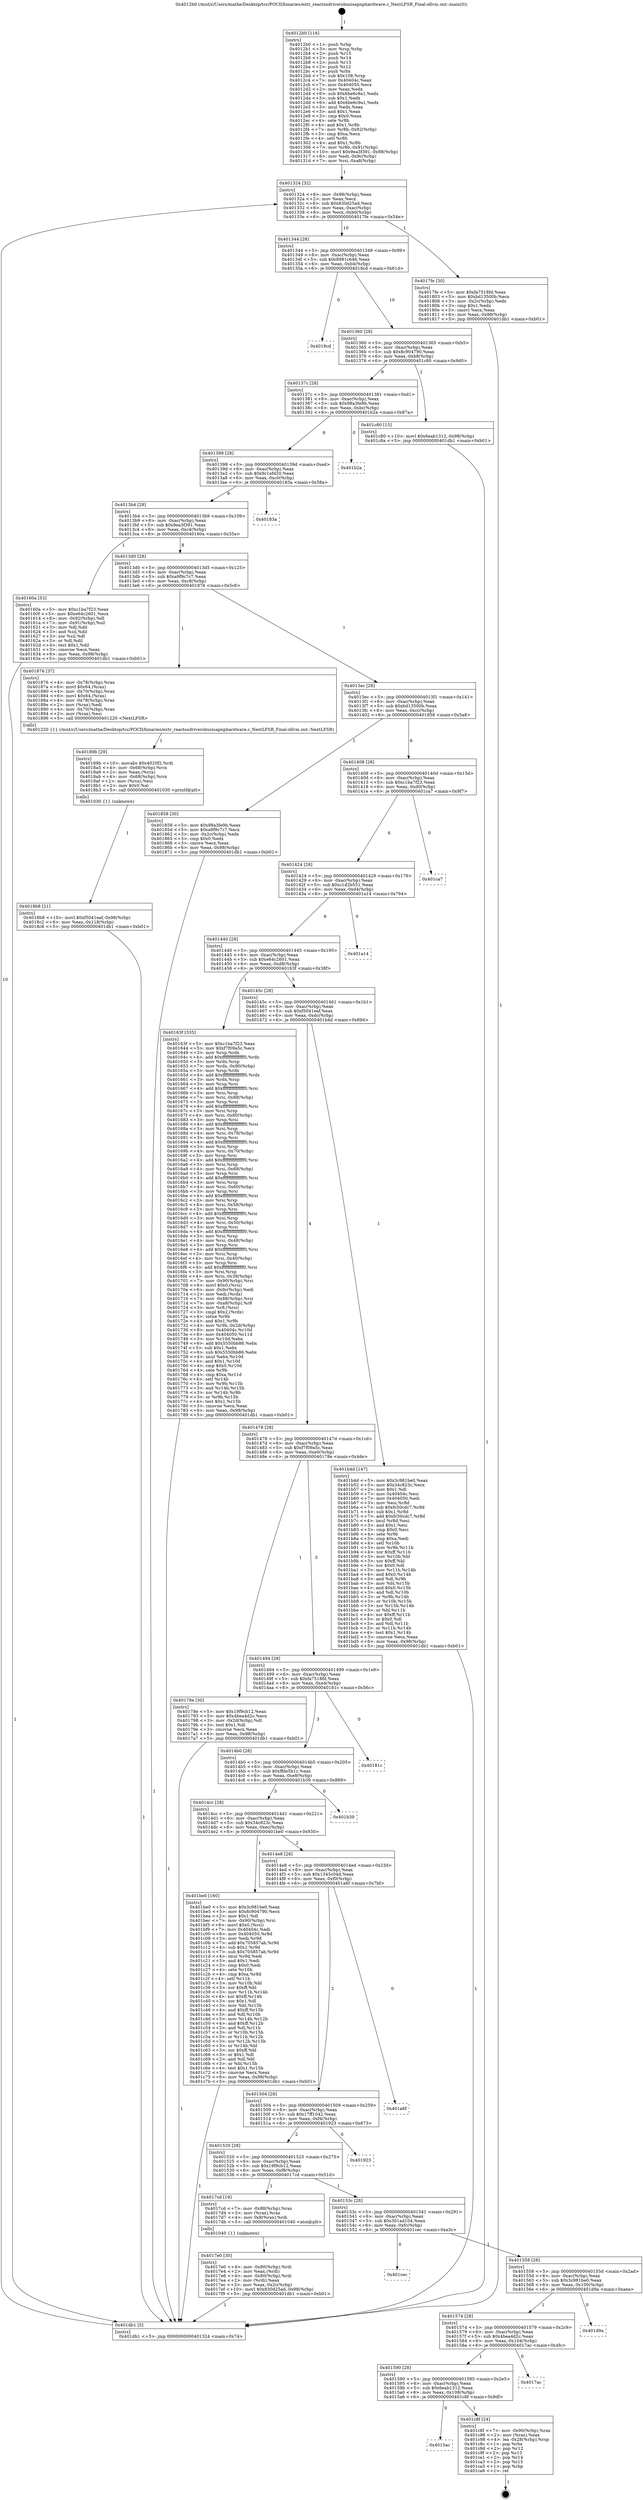 digraph "0x4012b0" {
  label = "0x4012b0 (/mnt/c/Users/mathe/Desktop/tcc/POCII/binaries/extr_reactosdriversbusisapnphardware.c_NextLFSR_Final-ollvm.out::main(0))"
  labelloc = "t"
  node[shape=record]

  Entry [label="",width=0.3,height=0.3,shape=circle,fillcolor=black,style=filled]
  "0x401324" [label="{
     0x401324 [32]\l
     | [instrs]\l
     &nbsp;&nbsp;0x401324 \<+6\>: mov -0x98(%rbp),%eax\l
     &nbsp;&nbsp;0x40132a \<+2\>: mov %eax,%ecx\l
     &nbsp;&nbsp;0x40132c \<+6\>: sub $0x830d25ad,%ecx\l
     &nbsp;&nbsp;0x401332 \<+6\>: mov %eax,-0xac(%rbp)\l
     &nbsp;&nbsp;0x401338 \<+6\>: mov %ecx,-0xb0(%rbp)\l
     &nbsp;&nbsp;0x40133e \<+6\>: je 00000000004017fe \<main+0x54e\>\l
  }"]
  "0x4017fe" [label="{
     0x4017fe [30]\l
     | [instrs]\l
     &nbsp;&nbsp;0x4017fe \<+5\>: mov $0xfa7518fd,%eax\l
     &nbsp;&nbsp;0x401803 \<+5\>: mov $0xbd13500b,%ecx\l
     &nbsp;&nbsp;0x401808 \<+3\>: mov -0x2c(%rbp),%edx\l
     &nbsp;&nbsp;0x40180b \<+3\>: cmp $0x1,%edx\l
     &nbsp;&nbsp;0x40180e \<+3\>: cmovl %ecx,%eax\l
     &nbsp;&nbsp;0x401811 \<+6\>: mov %eax,-0x98(%rbp)\l
     &nbsp;&nbsp;0x401817 \<+5\>: jmp 0000000000401db1 \<main+0xb01\>\l
  }"]
  "0x401344" [label="{
     0x401344 [28]\l
     | [instrs]\l
     &nbsp;&nbsp;0x401344 \<+5\>: jmp 0000000000401349 \<main+0x99\>\l
     &nbsp;&nbsp;0x401349 \<+6\>: mov -0xac(%rbp),%eax\l
     &nbsp;&nbsp;0x40134f \<+5\>: sub $0x8981c646,%eax\l
     &nbsp;&nbsp;0x401354 \<+6\>: mov %eax,-0xb4(%rbp)\l
     &nbsp;&nbsp;0x40135a \<+6\>: je 00000000004018cd \<main+0x61d\>\l
  }"]
  Exit [label="",width=0.3,height=0.3,shape=circle,fillcolor=black,style=filled,peripheries=2]
  "0x4018cd" [label="{
     0x4018cd\l
  }", style=dashed]
  "0x401360" [label="{
     0x401360 [28]\l
     | [instrs]\l
     &nbsp;&nbsp;0x401360 \<+5\>: jmp 0000000000401365 \<main+0xb5\>\l
     &nbsp;&nbsp;0x401365 \<+6\>: mov -0xac(%rbp),%eax\l
     &nbsp;&nbsp;0x40136b \<+5\>: sub $0x8c904790,%eax\l
     &nbsp;&nbsp;0x401370 \<+6\>: mov %eax,-0xb8(%rbp)\l
     &nbsp;&nbsp;0x401376 \<+6\>: je 0000000000401c80 \<main+0x9d0\>\l
  }"]
  "0x4015ac" [label="{
     0x4015ac\l
  }", style=dashed]
  "0x401c80" [label="{
     0x401c80 [15]\l
     | [instrs]\l
     &nbsp;&nbsp;0x401c80 \<+10\>: movl $0x6eab1312,-0x98(%rbp)\l
     &nbsp;&nbsp;0x401c8a \<+5\>: jmp 0000000000401db1 \<main+0xb01\>\l
  }"]
  "0x40137c" [label="{
     0x40137c [28]\l
     | [instrs]\l
     &nbsp;&nbsp;0x40137c \<+5\>: jmp 0000000000401381 \<main+0xd1\>\l
     &nbsp;&nbsp;0x401381 \<+6\>: mov -0xac(%rbp),%eax\l
     &nbsp;&nbsp;0x401387 \<+5\>: sub $0x98a3fe9b,%eax\l
     &nbsp;&nbsp;0x40138c \<+6\>: mov %eax,-0xbc(%rbp)\l
     &nbsp;&nbsp;0x401392 \<+6\>: je 0000000000401b2a \<main+0x87a\>\l
  }"]
  "0x401c8f" [label="{
     0x401c8f [24]\l
     | [instrs]\l
     &nbsp;&nbsp;0x401c8f \<+7\>: mov -0x90(%rbp),%rax\l
     &nbsp;&nbsp;0x401c96 \<+2\>: mov (%rax),%eax\l
     &nbsp;&nbsp;0x401c98 \<+4\>: lea -0x28(%rbp),%rsp\l
     &nbsp;&nbsp;0x401c9c \<+1\>: pop %rbx\l
     &nbsp;&nbsp;0x401c9d \<+2\>: pop %r12\l
     &nbsp;&nbsp;0x401c9f \<+2\>: pop %r13\l
     &nbsp;&nbsp;0x401ca1 \<+2\>: pop %r14\l
     &nbsp;&nbsp;0x401ca3 \<+2\>: pop %r15\l
     &nbsp;&nbsp;0x401ca5 \<+1\>: pop %rbp\l
     &nbsp;&nbsp;0x401ca6 \<+1\>: ret\l
  }"]
  "0x401b2a" [label="{
     0x401b2a\l
  }", style=dashed]
  "0x401398" [label="{
     0x401398 [28]\l
     | [instrs]\l
     &nbsp;&nbsp;0x401398 \<+5\>: jmp 000000000040139d \<main+0xed\>\l
     &nbsp;&nbsp;0x40139d \<+6\>: mov -0xac(%rbp),%eax\l
     &nbsp;&nbsp;0x4013a3 \<+5\>: sub $0x9c1efd20,%eax\l
     &nbsp;&nbsp;0x4013a8 \<+6\>: mov %eax,-0xc0(%rbp)\l
     &nbsp;&nbsp;0x4013ae \<+6\>: je 000000000040183a \<main+0x58a\>\l
  }"]
  "0x401590" [label="{
     0x401590 [28]\l
     | [instrs]\l
     &nbsp;&nbsp;0x401590 \<+5\>: jmp 0000000000401595 \<main+0x2e5\>\l
     &nbsp;&nbsp;0x401595 \<+6\>: mov -0xac(%rbp),%eax\l
     &nbsp;&nbsp;0x40159b \<+5\>: sub $0x6eab1312,%eax\l
     &nbsp;&nbsp;0x4015a0 \<+6\>: mov %eax,-0x108(%rbp)\l
     &nbsp;&nbsp;0x4015a6 \<+6\>: je 0000000000401c8f \<main+0x9df\>\l
  }"]
  "0x40183a" [label="{
     0x40183a\l
  }", style=dashed]
  "0x4013b4" [label="{
     0x4013b4 [28]\l
     | [instrs]\l
     &nbsp;&nbsp;0x4013b4 \<+5\>: jmp 00000000004013b9 \<main+0x109\>\l
     &nbsp;&nbsp;0x4013b9 \<+6\>: mov -0xac(%rbp),%eax\l
     &nbsp;&nbsp;0x4013bf \<+5\>: sub $0x9ea3f391,%eax\l
     &nbsp;&nbsp;0x4013c4 \<+6\>: mov %eax,-0xc4(%rbp)\l
     &nbsp;&nbsp;0x4013ca \<+6\>: je 000000000040160a \<main+0x35a\>\l
  }"]
  "0x4017ac" [label="{
     0x4017ac\l
  }", style=dashed]
  "0x40160a" [label="{
     0x40160a [53]\l
     | [instrs]\l
     &nbsp;&nbsp;0x40160a \<+5\>: mov $0xc1ba7f23,%eax\l
     &nbsp;&nbsp;0x40160f \<+5\>: mov $0xe64c2601,%ecx\l
     &nbsp;&nbsp;0x401614 \<+6\>: mov -0x92(%rbp),%dl\l
     &nbsp;&nbsp;0x40161a \<+7\>: mov -0x91(%rbp),%sil\l
     &nbsp;&nbsp;0x401621 \<+3\>: mov %dl,%dil\l
     &nbsp;&nbsp;0x401624 \<+3\>: and %sil,%dil\l
     &nbsp;&nbsp;0x401627 \<+3\>: xor %sil,%dl\l
     &nbsp;&nbsp;0x40162a \<+3\>: or %dl,%dil\l
     &nbsp;&nbsp;0x40162d \<+4\>: test $0x1,%dil\l
     &nbsp;&nbsp;0x401631 \<+3\>: cmovne %ecx,%eax\l
     &nbsp;&nbsp;0x401634 \<+6\>: mov %eax,-0x98(%rbp)\l
     &nbsp;&nbsp;0x40163a \<+5\>: jmp 0000000000401db1 \<main+0xb01\>\l
  }"]
  "0x4013d0" [label="{
     0x4013d0 [28]\l
     | [instrs]\l
     &nbsp;&nbsp;0x4013d0 \<+5\>: jmp 00000000004013d5 \<main+0x125\>\l
     &nbsp;&nbsp;0x4013d5 \<+6\>: mov -0xac(%rbp),%eax\l
     &nbsp;&nbsp;0x4013db \<+5\>: sub $0xa9f9c7c7,%eax\l
     &nbsp;&nbsp;0x4013e0 \<+6\>: mov %eax,-0xc8(%rbp)\l
     &nbsp;&nbsp;0x4013e6 \<+6\>: je 0000000000401876 \<main+0x5c6\>\l
  }"]
  "0x401db1" [label="{
     0x401db1 [5]\l
     | [instrs]\l
     &nbsp;&nbsp;0x401db1 \<+5\>: jmp 0000000000401324 \<main+0x74\>\l
  }"]
  "0x4012b0" [label="{
     0x4012b0 [116]\l
     | [instrs]\l
     &nbsp;&nbsp;0x4012b0 \<+1\>: push %rbp\l
     &nbsp;&nbsp;0x4012b1 \<+3\>: mov %rsp,%rbp\l
     &nbsp;&nbsp;0x4012b4 \<+2\>: push %r15\l
     &nbsp;&nbsp;0x4012b6 \<+2\>: push %r14\l
     &nbsp;&nbsp;0x4012b8 \<+2\>: push %r13\l
     &nbsp;&nbsp;0x4012ba \<+2\>: push %r12\l
     &nbsp;&nbsp;0x4012bc \<+1\>: push %rbx\l
     &nbsp;&nbsp;0x4012bd \<+7\>: sub $0x108,%rsp\l
     &nbsp;&nbsp;0x4012c4 \<+7\>: mov 0x40404c,%eax\l
     &nbsp;&nbsp;0x4012cb \<+7\>: mov 0x404050,%ecx\l
     &nbsp;&nbsp;0x4012d2 \<+2\>: mov %eax,%edx\l
     &nbsp;&nbsp;0x4012d4 \<+6\>: sub $0x6be6c9a1,%edx\l
     &nbsp;&nbsp;0x4012da \<+3\>: sub $0x1,%edx\l
     &nbsp;&nbsp;0x4012dd \<+6\>: add $0x6be6c9a1,%edx\l
     &nbsp;&nbsp;0x4012e3 \<+3\>: imul %edx,%eax\l
     &nbsp;&nbsp;0x4012e6 \<+3\>: and $0x1,%eax\l
     &nbsp;&nbsp;0x4012e9 \<+3\>: cmp $0x0,%eax\l
     &nbsp;&nbsp;0x4012ec \<+4\>: sete %r8b\l
     &nbsp;&nbsp;0x4012f0 \<+4\>: and $0x1,%r8b\l
     &nbsp;&nbsp;0x4012f4 \<+7\>: mov %r8b,-0x92(%rbp)\l
     &nbsp;&nbsp;0x4012fb \<+3\>: cmp $0xa,%ecx\l
     &nbsp;&nbsp;0x4012fe \<+4\>: setl %r8b\l
     &nbsp;&nbsp;0x401302 \<+4\>: and $0x1,%r8b\l
     &nbsp;&nbsp;0x401306 \<+7\>: mov %r8b,-0x91(%rbp)\l
     &nbsp;&nbsp;0x40130d \<+10\>: movl $0x9ea3f391,-0x98(%rbp)\l
     &nbsp;&nbsp;0x401317 \<+6\>: mov %edi,-0x9c(%rbp)\l
     &nbsp;&nbsp;0x40131d \<+7\>: mov %rsi,-0xa8(%rbp)\l
  }"]
  "0x401574" [label="{
     0x401574 [28]\l
     | [instrs]\l
     &nbsp;&nbsp;0x401574 \<+5\>: jmp 0000000000401579 \<main+0x2c9\>\l
     &nbsp;&nbsp;0x401579 \<+6\>: mov -0xac(%rbp),%eax\l
     &nbsp;&nbsp;0x40157f \<+5\>: sub $0x4bea4d2c,%eax\l
     &nbsp;&nbsp;0x401584 \<+6\>: mov %eax,-0x104(%rbp)\l
     &nbsp;&nbsp;0x40158a \<+6\>: je 00000000004017ac \<main+0x4fc\>\l
  }"]
  "0x401876" [label="{
     0x401876 [37]\l
     | [instrs]\l
     &nbsp;&nbsp;0x401876 \<+4\>: mov -0x78(%rbp),%rax\l
     &nbsp;&nbsp;0x40187a \<+6\>: movl $0x64,(%rax)\l
     &nbsp;&nbsp;0x401880 \<+4\>: mov -0x70(%rbp),%rax\l
     &nbsp;&nbsp;0x401884 \<+6\>: movl $0x64,(%rax)\l
     &nbsp;&nbsp;0x40188a \<+4\>: mov -0x78(%rbp),%rax\l
     &nbsp;&nbsp;0x40188e \<+2\>: mov (%rax),%edi\l
     &nbsp;&nbsp;0x401890 \<+4\>: mov -0x70(%rbp),%rax\l
     &nbsp;&nbsp;0x401894 \<+2\>: mov (%rax),%esi\l
     &nbsp;&nbsp;0x401896 \<+5\>: call 0000000000401220 \<NextLFSR\>\l
     | [calls]\l
     &nbsp;&nbsp;0x401220 \{1\} (/mnt/c/Users/mathe/Desktop/tcc/POCII/binaries/extr_reactosdriversbusisapnphardware.c_NextLFSR_Final-ollvm.out::NextLFSR)\l
  }"]
  "0x4013ec" [label="{
     0x4013ec [28]\l
     | [instrs]\l
     &nbsp;&nbsp;0x4013ec \<+5\>: jmp 00000000004013f1 \<main+0x141\>\l
     &nbsp;&nbsp;0x4013f1 \<+6\>: mov -0xac(%rbp),%eax\l
     &nbsp;&nbsp;0x4013f7 \<+5\>: sub $0xbd13500b,%eax\l
     &nbsp;&nbsp;0x4013fc \<+6\>: mov %eax,-0xcc(%rbp)\l
     &nbsp;&nbsp;0x401402 \<+6\>: je 0000000000401858 \<main+0x5a8\>\l
  }"]
  "0x401d9a" [label="{
     0x401d9a\l
  }", style=dashed]
  "0x401858" [label="{
     0x401858 [30]\l
     | [instrs]\l
     &nbsp;&nbsp;0x401858 \<+5\>: mov $0x98a3fe9b,%eax\l
     &nbsp;&nbsp;0x40185d \<+5\>: mov $0xa9f9c7c7,%ecx\l
     &nbsp;&nbsp;0x401862 \<+3\>: mov -0x2c(%rbp),%edx\l
     &nbsp;&nbsp;0x401865 \<+3\>: cmp $0x0,%edx\l
     &nbsp;&nbsp;0x401868 \<+3\>: cmove %ecx,%eax\l
     &nbsp;&nbsp;0x40186b \<+6\>: mov %eax,-0x98(%rbp)\l
     &nbsp;&nbsp;0x401871 \<+5\>: jmp 0000000000401db1 \<main+0xb01\>\l
  }"]
  "0x401408" [label="{
     0x401408 [28]\l
     | [instrs]\l
     &nbsp;&nbsp;0x401408 \<+5\>: jmp 000000000040140d \<main+0x15d\>\l
     &nbsp;&nbsp;0x40140d \<+6\>: mov -0xac(%rbp),%eax\l
     &nbsp;&nbsp;0x401413 \<+5\>: sub $0xc1ba7f23,%eax\l
     &nbsp;&nbsp;0x401418 \<+6\>: mov %eax,-0xd0(%rbp)\l
     &nbsp;&nbsp;0x40141e \<+6\>: je 0000000000401ca7 \<main+0x9f7\>\l
  }"]
  "0x401558" [label="{
     0x401558 [28]\l
     | [instrs]\l
     &nbsp;&nbsp;0x401558 \<+5\>: jmp 000000000040155d \<main+0x2ad\>\l
     &nbsp;&nbsp;0x40155d \<+6\>: mov -0xac(%rbp),%eax\l
     &nbsp;&nbsp;0x401563 \<+5\>: sub $0x3c981be0,%eax\l
     &nbsp;&nbsp;0x401568 \<+6\>: mov %eax,-0x100(%rbp)\l
     &nbsp;&nbsp;0x40156e \<+6\>: je 0000000000401d9a \<main+0xaea\>\l
  }"]
  "0x401ca7" [label="{
     0x401ca7\l
  }", style=dashed]
  "0x401424" [label="{
     0x401424 [28]\l
     | [instrs]\l
     &nbsp;&nbsp;0x401424 \<+5\>: jmp 0000000000401429 \<main+0x179\>\l
     &nbsp;&nbsp;0x401429 \<+6\>: mov -0xac(%rbp),%eax\l
     &nbsp;&nbsp;0x40142f \<+5\>: sub $0xc1d2b551,%eax\l
     &nbsp;&nbsp;0x401434 \<+6\>: mov %eax,-0xd4(%rbp)\l
     &nbsp;&nbsp;0x40143a \<+6\>: je 0000000000401a14 \<main+0x764\>\l
  }"]
  "0x401cec" [label="{
     0x401cec\l
  }", style=dashed]
  "0x401a14" [label="{
     0x401a14\l
  }", style=dashed]
  "0x401440" [label="{
     0x401440 [28]\l
     | [instrs]\l
     &nbsp;&nbsp;0x401440 \<+5\>: jmp 0000000000401445 \<main+0x195\>\l
     &nbsp;&nbsp;0x401445 \<+6\>: mov -0xac(%rbp),%eax\l
     &nbsp;&nbsp;0x40144b \<+5\>: sub $0xe64c2601,%eax\l
     &nbsp;&nbsp;0x401450 \<+6\>: mov %eax,-0xd8(%rbp)\l
     &nbsp;&nbsp;0x401456 \<+6\>: je 000000000040163f \<main+0x38f\>\l
  }"]
  "0x4018b8" [label="{
     0x4018b8 [21]\l
     | [instrs]\l
     &nbsp;&nbsp;0x4018b8 \<+10\>: movl $0xf5041eaf,-0x98(%rbp)\l
     &nbsp;&nbsp;0x4018c2 \<+6\>: mov %eax,-0x118(%rbp)\l
     &nbsp;&nbsp;0x4018c8 \<+5\>: jmp 0000000000401db1 \<main+0xb01\>\l
  }"]
  "0x40163f" [label="{
     0x40163f [335]\l
     | [instrs]\l
     &nbsp;&nbsp;0x40163f \<+5\>: mov $0xc1ba7f23,%eax\l
     &nbsp;&nbsp;0x401644 \<+5\>: mov $0xf7f09a5c,%ecx\l
     &nbsp;&nbsp;0x401649 \<+3\>: mov %rsp,%rdx\l
     &nbsp;&nbsp;0x40164c \<+4\>: add $0xfffffffffffffff0,%rdx\l
     &nbsp;&nbsp;0x401650 \<+3\>: mov %rdx,%rsp\l
     &nbsp;&nbsp;0x401653 \<+7\>: mov %rdx,-0x90(%rbp)\l
     &nbsp;&nbsp;0x40165a \<+3\>: mov %rsp,%rdx\l
     &nbsp;&nbsp;0x40165d \<+4\>: add $0xfffffffffffffff0,%rdx\l
     &nbsp;&nbsp;0x401661 \<+3\>: mov %rdx,%rsp\l
     &nbsp;&nbsp;0x401664 \<+3\>: mov %rsp,%rsi\l
     &nbsp;&nbsp;0x401667 \<+4\>: add $0xfffffffffffffff0,%rsi\l
     &nbsp;&nbsp;0x40166b \<+3\>: mov %rsi,%rsp\l
     &nbsp;&nbsp;0x40166e \<+7\>: mov %rsi,-0x88(%rbp)\l
     &nbsp;&nbsp;0x401675 \<+3\>: mov %rsp,%rsi\l
     &nbsp;&nbsp;0x401678 \<+4\>: add $0xfffffffffffffff0,%rsi\l
     &nbsp;&nbsp;0x40167c \<+3\>: mov %rsi,%rsp\l
     &nbsp;&nbsp;0x40167f \<+4\>: mov %rsi,-0x80(%rbp)\l
     &nbsp;&nbsp;0x401683 \<+3\>: mov %rsp,%rsi\l
     &nbsp;&nbsp;0x401686 \<+4\>: add $0xfffffffffffffff0,%rsi\l
     &nbsp;&nbsp;0x40168a \<+3\>: mov %rsi,%rsp\l
     &nbsp;&nbsp;0x40168d \<+4\>: mov %rsi,-0x78(%rbp)\l
     &nbsp;&nbsp;0x401691 \<+3\>: mov %rsp,%rsi\l
     &nbsp;&nbsp;0x401694 \<+4\>: add $0xfffffffffffffff0,%rsi\l
     &nbsp;&nbsp;0x401698 \<+3\>: mov %rsi,%rsp\l
     &nbsp;&nbsp;0x40169b \<+4\>: mov %rsi,-0x70(%rbp)\l
     &nbsp;&nbsp;0x40169f \<+3\>: mov %rsp,%rsi\l
     &nbsp;&nbsp;0x4016a2 \<+4\>: add $0xfffffffffffffff0,%rsi\l
     &nbsp;&nbsp;0x4016a6 \<+3\>: mov %rsi,%rsp\l
     &nbsp;&nbsp;0x4016a9 \<+4\>: mov %rsi,-0x68(%rbp)\l
     &nbsp;&nbsp;0x4016ad \<+3\>: mov %rsp,%rsi\l
     &nbsp;&nbsp;0x4016b0 \<+4\>: add $0xfffffffffffffff0,%rsi\l
     &nbsp;&nbsp;0x4016b4 \<+3\>: mov %rsi,%rsp\l
     &nbsp;&nbsp;0x4016b7 \<+4\>: mov %rsi,-0x60(%rbp)\l
     &nbsp;&nbsp;0x4016bb \<+3\>: mov %rsp,%rsi\l
     &nbsp;&nbsp;0x4016be \<+4\>: add $0xfffffffffffffff0,%rsi\l
     &nbsp;&nbsp;0x4016c2 \<+3\>: mov %rsi,%rsp\l
     &nbsp;&nbsp;0x4016c5 \<+4\>: mov %rsi,-0x58(%rbp)\l
     &nbsp;&nbsp;0x4016c9 \<+3\>: mov %rsp,%rsi\l
     &nbsp;&nbsp;0x4016cc \<+4\>: add $0xfffffffffffffff0,%rsi\l
     &nbsp;&nbsp;0x4016d0 \<+3\>: mov %rsi,%rsp\l
     &nbsp;&nbsp;0x4016d3 \<+4\>: mov %rsi,-0x50(%rbp)\l
     &nbsp;&nbsp;0x4016d7 \<+3\>: mov %rsp,%rsi\l
     &nbsp;&nbsp;0x4016da \<+4\>: add $0xfffffffffffffff0,%rsi\l
     &nbsp;&nbsp;0x4016de \<+3\>: mov %rsi,%rsp\l
     &nbsp;&nbsp;0x4016e1 \<+4\>: mov %rsi,-0x48(%rbp)\l
     &nbsp;&nbsp;0x4016e5 \<+3\>: mov %rsp,%rsi\l
     &nbsp;&nbsp;0x4016e8 \<+4\>: add $0xfffffffffffffff0,%rsi\l
     &nbsp;&nbsp;0x4016ec \<+3\>: mov %rsi,%rsp\l
     &nbsp;&nbsp;0x4016ef \<+4\>: mov %rsi,-0x40(%rbp)\l
     &nbsp;&nbsp;0x4016f3 \<+3\>: mov %rsp,%rsi\l
     &nbsp;&nbsp;0x4016f6 \<+4\>: add $0xfffffffffffffff0,%rsi\l
     &nbsp;&nbsp;0x4016fa \<+3\>: mov %rsi,%rsp\l
     &nbsp;&nbsp;0x4016fd \<+4\>: mov %rsi,-0x38(%rbp)\l
     &nbsp;&nbsp;0x401701 \<+7\>: mov -0x90(%rbp),%rsi\l
     &nbsp;&nbsp;0x401708 \<+6\>: movl $0x0,(%rsi)\l
     &nbsp;&nbsp;0x40170e \<+6\>: mov -0x9c(%rbp),%edi\l
     &nbsp;&nbsp;0x401714 \<+2\>: mov %edi,(%rdx)\l
     &nbsp;&nbsp;0x401716 \<+7\>: mov -0x88(%rbp),%rsi\l
     &nbsp;&nbsp;0x40171d \<+7\>: mov -0xa8(%rbp),%r8\l
     &nbsp;&nbsp;0x401724 \<+3\>: mov %r8,(%rsi)\l
     &nbsp;&nbsp;0x401727 \<+3\>: cmpl $0x2,(%rdx)\l
     &nbsp;&nbsp;0x40172a \<+4\>: setne %r9b\l
     &nbsp;&nbsp;0x40172e \<+4\>: and $0x1,%r9b\l
     &nbsp;&nbsp;0x401732 \<+4\>: mov %r9b,-0x2d(%rbp)\l
     &nbsp;&nbsp;0x401736 \<+8\>: mov 0x40404c,%r10d\l
     &nbsp;&nbsp;0x40173e \<+8\>: mov 0x404050,%r11d\l
     &nbsp;&nbsp;0x401746 \<+3\>: mov %r10d,%ebx\l
     &nbsp;&nbsp;0x401749 \<+6\>: add $0x5550bb86,%ebx\l
     &nbsp;&nbsp;0x40174f \<+3\>: sub $0x1,%ebx\l
     &nbsp;&nbsp;0x401752 \<+6\>: sub $0x5550bb86,%ebx\l
     &nbsp;&nbsp;0x401758 \<+4\>: imul %ebx,%r10d\l
     &nbsp;&nbsp;0x40175c \<+4\>: and $0x1,%r10d\l
     &nbsp;&nbsp;0x401760 \<+4\>: cmp $0x0,%r10d\l
     &nbsp;&nbsp;0x401764 \<+4\>: sete %r9b\l
     &nbsp;&nbsp;0x401768 \<+4\>: cmp $0xa,%r11d\l
     &nbsp;&nbsp;0x40176c \<+4\>: setl %r14b\l
     &nbsp;&nbsp;0x401770 \<+3\>: mov %r9b,%r15b\l
     &nbsp;&nbsp;0x401773 \<+3\>: and %r14b,%r15b\l
     &nbsp;&nbsp;0x401776 \<+3\>: xor %r14b,%r9b\l
     &nbsp;&nbsp;0x401779 \<+3\>: or %r9b,%r15b\l
     &nbsp;&nbsp;0x40177c \<+4\>: test $0x1,%r15b\l
     &nbsp;&nbsp;0x401780 \<+3\>: cmovne %ecx,%eax\l
     &nbsp;&nbsp;0x401783 \<+6\>: mov %eax,-0x98(%rbp)\l
     &nbsp;&nbsp;0x401789 \<+5\>: jmp 0000000000401db1 \<main+0xb01\>\l
  }"]
  "0x40145c" [label="{
     0x40145c [28]\l
     | [instrs]\l
     &nbsp;&nbsp;0x40145c \<+5\>: jmp 0000000000401461 \<main+0x1b1\>\l
     &nbsp;&nbsp;0x401461 \<+6\>: mov -0xac(%rbp),%eax\l
     &nbsp;&nbsp;0x401467 \<+5\>: sub $0xf5041eaf,%eax\l
     &nbsp;&nbsp;0x40146c \<+6\>: mov %eax,-0xdc(%rbp)\l
     &nbsp;&nbsp;0x401472 \<+6\>: je 0000000000401b4d \<main+0x89d\>\l
  }"]
  "0x40189b" [label="{
     0x40189b [29]\l
     | [instrs]\l
     &nbsp;&nbsp;0x40189b \<+10\>: movabs $0x4020f2,%rdi\l
     &nbsp;&nbsp;0x4018a5 \<+4\>: mov -0x68(%rbp),%rcx\l
     &nbsp;&nbsp;0x4018a9 \<+2\>: mov %eax,(%rcx)\l
     &nbsp;&nbsp;0x4018ab \<+4\>: mov -0x68(%rbp),%rcx\l
     &nbsp;&nbsp;0x4018af \<+2\>: mov (%rcx),%esi\l
     &nbsp;&nbsp;0x4018b1 \<+2\>: mov $0x0,%al\l
     &nbsp;&nbsp;0x4018b3 \<+5\>: call 0000000000401030 \<printf@plt\>\l
     | [calls]\l
     &nbsp;&nbsp;0x401030 \{1\} (unknown)\l
  }"]
  "0x4017e0" [label="{
     0x4017e0 [30]\l
     | [instrs]\l
     &nbsp;&nbsp;0x4017e0 \<+4\>: mov -0x80(%rbp),%rdi\l
     &nbsp;&nbsp;0x4017e4 \<+2\>: mov %eax,(%rdi)\l
     &nbsp;&nbsp;0x4017e6 \<+4\>: mov -0x80(%rbp),%rdi\l
     &nbsp;&nbsp;0x4017ea \<+2\>: mov (%rdi),%eax\l
     &nbsp;&nbsp;0x4017ec \<+3\>: mov %eax,-0x2c(%rbp)\l
     &nbsp;&nbsp;0x4017ef \<+10\>: movl $0x830d25ad,-0x98(%rbp)\l
     &nbsp;&nbsp;0x4017f9 \<+5\>: jmp 0000000000401db1 \<main+0xb01\>\l
  }"]
  "0x401b4d" [label="{
     0x401b4d [147]\l
     | [instrs]\l
     &nbsp;&nbsp;0x401b4d \<+5\>: mov $0x3c981be0,%eax\l
     &nbsp;&nbsp;0x401b52 \<+5\>: mov $0x34c823c,%ecx\l
     &nbsp;&nbsp;0x401b57 \<+2\>: mov $0x1,%dl\l
     &nbsp;&nbsp;0x401b59 \<+7\>: mov 0x40404c,%esi\l
     &nbsp;&nbsp;0x401b60 \<+7\>: mov 0x404050,%edi\l
     &nbsp;&nbsp;0x401b67 \<+3\>: mov %esi,%r8d\l
     &nbsp;&nbsp;0x401b6a \<+7\>: sub $0xfc50cdc7,%r8d\l
     &nbsp;&nbsp;0x401b71 \<+4\>: sub $0x1,%r8d\l
     &nbsp;&nbsp;0x401b75 \<+7\>: add $0xfc50cdc7,%r8d\l
     &nbsp;&nbsp;0x401b7c \<+4\>: imul %r8d,%esi\l
     &nbsp;&nbsp;0x401b80 \<+3\>: and $0x1,%esi\l
     &nbsp;&nbsp;0x401b83 \<+3\>: cmp $0x0,%esi\l
     &nbsp;&nbsp;0x401b86 \<+4\>: sete %r9b\l
     &nbsp;&nbsp;0x401b8a \<+3\>: cmp $0xa,%edi\l
     &nbsp;&nbsp;0x401b8d \<+4\>: setl %r10b\l
     &nbsp;&nbsp;0x401b91 \<+3\>: mov %r9b,%r11b\l
     &nbsp;&nbsp;0x401b94 \<+4\>: xor $0xff,%r11b\l
     &nbsp;&nbsp;0x401b98 \<+3\>: mov %r10b,%bl\l
     &nbsp;&nbsp;0x401b9b \<+3\>: xor $0xff,%bl\l
     &nbsp;&nbsp;0x401b9e \<+3\>: xor $0x0,%dl\l
     &nbsp;&nbsp;0x401ba1 \<+3\>: mov %r11b,%r14b\l
     &nbsp;&nbsp;0x401ba4 \<+4\>: and $0x0,%r14b\l
     &nbsp;&nbsp;0x401ba8 \<+3\>: and %dl,%r9b\l
     &nbsp;&nbsp;0x401bab \<+3\>: mov %bl,%r15b\l
     &nbsp;&nbsp;0x401bae \<+4\>: and $0x0,%r15b\l
     &nbsp;&nbsp;0x401bb2 \<+3\>: and %dl,%r10b\l
     &nbsp;&nbsp;0x401bb5 \<+3\>: or %r9b,%r14b\l
     &nbsp;&nbsp;0x401bb8 \<+3\>: or %r10b,%r15b\l
     &nbsp;&nbsp;0x401bbb \<+3\>: xor %r15b,%r14b\l
     &nbsp;&nbsp;0x401bbe \<+3\>: or %bl,%r11b\l
     &nbsp;&nbsp;0x401bc1 \<+4\>: xor $0xff,%r11b\l
     &nbsp;&nbsp;0x401bc5 \<+3\>: or $0x0,%dl\l
     &nbsp;&nbsp;0x401bc8 \<+3\>: and %dl,%r11b\l
     &nbsp;&nbsp;0x401bcb \<+3\>: or %r11b,%r14b\l
     &nbsp;&nbsp;0x401bce \<+4\>: test $0x1,%r14b\l
     &nbsp;&nbsp;0x401bd2 \<+3\>: cmovne %ecx,%eax\l
     &nbsp;&nbsp;0x401bd5 \<+6\>: mov %eax,-0x98(%rbp)\l
     &nbsp;&nbsp;0x401bdb \<+5\>: jmp 0000000000401db1 \<main+0xb01\>\l
  }"]
  "0x401478" [label="{
     0x401478 [28]\l
     | [instrs]\l
     &nbsp;&nbsp;0x401478 \<+5\>: jmp 000000000040147d \<main+0x1cd\>\l
     &nbsp;&nbsp;0x40147d \<+6\>: mov -0xac(%rbp),%eax\l
     &nbsp;&nbsp;0x401483 \<+5\>: sub $0xf7f09a5c,%eax\l
     &nbsp;&nbsp;0x401488 \<+6\>: mov %eax,-0xe0(%rbp)\l
     &nbsp;&nbsp;0x40148e \<+6\>: je 000000000040178e \<main+0x4de\>\l
  }"]
  "0x40153c" [label="{
     0x40153c [28]\l
     | [instrs]\l
     &nbsp;&nbsp;0x40153c \<+5\>: jmp 0000000000401541 \<main+0x291\>\l
     &nbsp;&nbsp;0x401541 \<+6\>: mov -0xac(%rbp),%eax\l
     &nbsp;&nbsp;0x401547 \<+5\>: sub $0x301ad104,%eax\l
     &nbsp;&nbsp;0x40154c \<+6\>: mov %eax,-0xfc(%rbp)\l
     &nbsp;&nbsp;0x401552 \<+6\>: je 0000000000401cec \<main+0xa3c\>\l
  }"]
  "0x40178e" [label="{
     0x40178e [30]\l
     | [instrs]\l
     &nbsp;&nbsp;0x40178e \<+5\>: mov $0x19f9cb12,%eax\l
     &nbsp;&nbsp;0x401793 \<+5\>: mov $0x4bea4d2c,%ecx\l
     &nbsp;&nbsp;0x401798 \<+3\>: mov -0x2d(%rbp),%dl\l
     &nbsp;&nbsp;0x40179b \<+3\>: test $0x1,%dl\l
     &nbsp;&nbsp;0x40179e \<+3\>: cmovne %ecx,%eax\l
     &nbsp;&nbsp;0x4017a1 \<+6\>: mov %eax,-0x98(%rbp)\l
     &nbsp;&nbsp;0x4017a7 \<+5\>: jmp 0000000000401db1 \<main+0xb01\>\l
  }"]
  "0x401494" [label="{
     0x401494 [28]\l
     | [instrs]\l
     &nbsp;&nbsp;0x401494 \<+5\>: jmp 0000000000401499 \<main+0x1e9\>\l
     &nbsp;&nbsp;0x401499 \<+6\>: mov -0xac(%rbp),%eax\l
     &nbsp;&nbsp;0x40149f \<+5\>: sub $0xfa7518fd,%eax\l
     &nbsp;&nbsp;0x4014a4 \<+6\>: mov %eax,-0xe4(%rbp)\l
     &nbsp;&nbsp;0x4014aa \<+6\>: je 000000000040181c \<main+0x56c\>\l
  }"]
  "0x4017cd" [label="{
     0x4017cd [19]\l
     | [instrs]\l
     &nbsp;&nbsp;0x4017cd \<+7\>: mov -0x88(%rbp),%rax\l
     &nbsp;&nbsp;0x4017d4 \<+3\>: mov (%rax),%rax\l
     &nbsp;&nbsp;0x4017d7 \<+4\>: mov 0x8(%rax),%rdi\l
     &nbsp;&nbsp;0x4017db \<+5\>: call 0000000000401040 \<atoi@plt\>\l
     | [calls]\l
     &nbsp;&nbsp;0x401040 \{1\} (unknown)\l
  }"]
  "0x40181c" [label="{
     0x40181c\l
  }", style=dashed]
  "0x4014b0" [label="{
     0x4014b0 [28]\l
     | [instrs]\l
     &nbsp;&nbsp;0x4014b0 \<+5\>: jmp 00000000004014b5 \<main+0x205\>\l
     &nbsp;&nbsp;0x4014b5 \<+6\>: mov -0xac(%rbp),%eax\l
     &nbsp;&nbsp;0x4014bb \<+5\>: sub $0xffde5b1c,%eax\l
     &nbsp;&nbsp;0x4014c0 \<+6\>: mov %eax,-0xe8(%rbp)\l
     &nbsp;&nbsp;0x4014c6 \<+6\>: je 0000000000401b39 \<main+0x889\>\l
  }"]
  "0x401520" [label="{
     0x401520 [28]\l
     | [instrs]\l
     &nbsp;&nbsp;0x401520 \<+5\>: jmp 0000000000401525 \<main+0x275\>\l
     &nbsp;&nbsp;0x401525 \<+6\>: mov -0xac(%rbp),%eax\l
     &nbsp;&nbsp;0x40152b \<+5\>: sub $0x19f9cb12,%eax\l
     &nbsp;&nbsp;0x401530 \<+6\>: mov %eax,-0xf8(%rbp)\l
     &nbsp;&nbsp;0x401536 \<+6\>: je 00000000004017cd \<main+0x51d\>\l
  }"]
  "0x401b39" [label="{
     0x401b39\l
  }", style=dashed]
  "0x4014cc" [label="{
     0x4014cc [28]\l
     | [instrs]\l
     &nbsp;&nbsp;0x4014cc \<+5\>: jmp 00000000004014d1 \<main+0x221\>\l
     &nbsp;&nbsp;0x4014d1 \<+6\>: mov -0xac(%rbp),%eax\l
     &nbsp;&nbsp;0x4014d7 \<+5\>: sub $0x34c823c,%eax\l
     &nbsp;&nbsp;0x4014dc \<+6\>: mov %eax,-0xec(%rbp)\l
     &nbsp;&nbsp;0x4014e2 \<+6\>: je 0000000000401be0 \<main+0x930\>\l
  }"]
  "0x401923" [label="{
     0x401923\l
  }", style=dashed]
  "0x401be0" [label="{
     0x401be0 [160]\l
     | [instrs]\l
     &nbsp;&nbsp;0x401be0 \<+5\>: mov $0x3c981be0,%eax\l
     &nbsp;&nbsp;0x401be5 \<+5\>: mov $0x8c904790,%ecx\l
     &nbsp;&nbsp;0x401bea \<+2\>: mov $0x1,%dl\l
     &nbsp;&nbsp;0x401bec \<+7\>: mov -0x90(%rbp),%rsi\l
     &nbsp;&nbsp;0x401bf3 \<+6\>: movl $0x0,(%rsi)\l
     &nbsp;&nbsp;0x401bf9 \<+7\>: mov 0x40404c,%edi\l
     &nbsp;&nbsp;0x401c00 \<+8\>: mov 0x404050,%r8d\l
     &nbsp;&nbsp;0x401c08 \<+3\>: mov %edi,%r9d\l
     &nbsp;&nbsp;0x401c0b \<+7\>: add $0x705857ab,%r9d\l
     &nbsp;&nbsp;0x401c12 \<+4\>: sub $0x1,%r9d\l
     &nbsp;&nbsp;0x401c16 \<+7\>: sub $0x705857ab,%r9d\l
     &nbsp;&nbsp;0x401c1d \<+4\>: imul %r9d,%edi\l
     &nbsp;&nbsp;0x401c21 \<+3\>: and $0x1,%edi\l
     &nbsp;&nbsp;0x401c24 \<+3\>: cmp $0x0,%edi\l
     &nbsp;&nbsp;0x401c27 \<+4\>: sete %r10b\l
     &nbsp;&nbsp;0x401c2b \<+4\>: cmp $0xa,%r8d\l
     &nbsp;&nbsp;0x401c2f \<+4\>: setl %r11b\l
     &nbsp;&nbsp;0x401c33 \<+3\>: mov %r10b,%bl\l
     &nbsp;&nbsp;0x401c36 \<+3\>: xor $0xff,%bl\l
     &nbsp;&nbsp;0x401c39 \<+3\>: mov %r11b,%r14b\l
     &nbsp;&nbsp;0x401c3c \<+4\>: xor $0xff,%r14b\l
     &nbsp;&nbsp;0x401c40 \<+3\>: xor $0x1,%dl\l
     &nbsp;&nbsp;0x401c43 \<+3\>: mov %bl,%r15b\l
     &nbsp;&nbsp;0x401c46 \<+4\>: and $0xff,%r15b\l
     &nbsp;&nbsp;0x401c4a \<+3\>: and %dl,%r10b\l
     &nbsp;&nbsp;0x401c4d \<+3\>: mov %r14b,%r12b\l
     &nbsp;&nbsp;0x401c50 \<+4\>: and $0xff,%r12b\l
     &nbsp;&nbsp;0x401c54 \<+3\>: and %dl,%r11b\l
     &nbsp;&nbsp;0x401c57 \<+3\>: or %r10b,%r15b\l
     &nbsp;&nbsp;0x401c5a \<+3\>: or %r11b,%r12b\l
     &nbsp;&nbsp;0x401c5d \<+3\>: xor %r12b,%r15b\l
     &nbsp;&nbsp;0x401c60 \<+3\>: or %r14b,%bl\l
     &nbsp;&nbsp;0x401c63 \<+3\>: xor $0xff,%bl\l
     &nbsp;&nbsp;0x401c66 \<+3\>: or $0x1,%dl\l
     &nbsp;&nbsp;0x401c69 \<+2\>: and %dl,%bl\l
     &nbsp;&nbsp;0x401c6b \<+3\>: or %bl,%r15b\l
     &nbsp;&nbsp;0x401c6e \<+4\>: test $0x1,%r15b\l
     &nbsp;&nbsp;0x401c72 \<+3\>: cmovne %ecx,%eax\l
     &nbsp;&nbsp;0x401c75 \<+6\>: mov %eax,-0x98(%rbp)\l
     &nbsp;&nbsp;0x401c7b \<+5\>: jmp 0000000000401db1 \<main+0xb01\>\l
  }"]
  "0x4014e8" [label="{
     0x4014e8 [28]\l
     | [instrs]\l
     &nbsp;&nbsp;0x4014e8 \<+5\>: jmp 00000000004014ed \<main+0x23d\>\l
     &nbsp;&nbsp;0x4014ed \<+6\>: mov -0xac(%rbp),%eax\l
     &nbsp;&nbsp;0x4014f3 \<+5\>: sub $0x1345c04d,%eax\l
     &nbsp;&nbsp;0x4014f8 \<+6\>: mov %eax,-0xf0(%rbp)\l
     &nbsp;&nbsp;0x4014fe \<+6\>: je 0000000000401a6f \<main+0x7bf\>\l
  }"]
  "0x401504" [label="{
     0x401504 [28]\l
     | [instrs]\l
     &nbsp;&nbsp;0x401504 \<+5\>: jmp 0000000000401509 \<main+0x259\>\l
     &nbsp;&nbsp;0x401509 \<+6\>: mov -0xac(%rbp),%eax\l
     &nbsp;&nbsp;0x40150f \<+5\>: sub $0x17ff1042,%eax\l
     &nbsp;&nbsp;0x401514 \<+6\>: mov %eax,-0xf4(%rbp)\l
     &nbsp;&nbsp;0x40151a \<+6\>: je 0000000000401923 \<main+0x673\>\l
  }"]
  "0x401a6f" [label="{
     0x401a6f\l
  }", style=dashed]
  Entry -> "0x4012b0" [label=" 1"]
  "0x401324" -> "0x4017fe" [label=" 1"]
  "0x401324" -> "0x401344" [label=" 10"]
  "0x401c8f" -> Exit [label=" 1"]
  "0x401344" -> "0x4018cd" [label=" 0"]
  "0x401344" -> "0x401360" [label=" 10"]
  "0x401590" -> "0x4015ac" [label=" 0"]
  "0x401360" -> "0x401c80" [label=" 1"]
  "0x401360" -> "0x40137c" [label=" 9"]
  "0x401590" -> "0x401c8f" [label=" 1"]
  "0x40137c" -> "0x401b2a" [label=" 0"]
  "0x40137c" -> "0x401398" [label=" 9"]
  "0x401574" -> "0x401590" [label=" 1"]
  "0x401398" -> "0x40183a" [label=" 0"]
  "0x401398" -> "0x4013b4" [label=" 9"]
  "0x401574" -> "0x4017ac" [label=" 0"]
  "0x4013b4" -> "0x40160a" [label=" 1"]
  "0x4013b4" -> "0x4013d0" [label=" 8"]
  "0x40160a" -> "0x401db1" [label=" 1"]
  "0x4012b0" -> "0x401324" [label=" 1"]
  "0x401db1" -> "0x401324" [label=" 10"]
  "0x401558" -> "0x401574" [label=" 1"]
  "0x4013d0" -> "0x401876" [label=" 1"]
  "0x4013d0" -> "0x4013ec" [label=" 7"]
  "0x401558" -> "0x401d9a" [label=" 0"]
  "0x4013ec" -> "0x401858" [label=" 1"]
  "0x4013ec" -> "0x401408" [label=" 6"]
  "0x40153c" -> "0x401558" [label=" 1"]
  "0x401408" -> "0x401ca7" [label=" 0"]
  "0x401408" -> "0x401424" [label=" 6"]
  "0x40153c" -> "0x401cec" [label=" 0"]
  "0x401424" -> "0x401a14" [label=" 0"]
  "0x401424" -> "0x401440" [label=" 6"]
  "0x401c80" -> "0x401db1" [label=" 1"]
  "0x401440" -> "0x40163f" [label=" 1"]
  "0x401440" -> "0x40145c" [label=" 5"]
  "0x401be0" -> "0x401db1" [label=" 1"]
  "0x40163f" -> "0x401db1" [label=" 1"]
  "0x401b4d" -> "0x401db1" [label=" 1"]
  "0x40145c" -> "0x401b4d" [label=" 1"]
  "0x40145c" -> "0x401478" [label=" 4"]
  "0x4018b8" -> "0x401db1" [label=" 1"]
  "0x401478" -> "0x40178e" [label=" 1"]
  "0x401478" -> "0x401494" [label=" 3"]
  "0x40178e" -> "0x401db1" [label=" 1"]
  "0x40189b" -> "0x4018b8" [label=" 1"]
  "0x401494" -> "0x40181c" [label=" 0"]
  "0x401494" -> "0x4014b0" [label=" 3"]
  "0x401876" -> "0x40189b" [label=" 1"]
  "0x4014b0" -> "0x401b39" [label=" 0"]
  "0x4014b0" -> "0x4014cc" [label=" 3"]
  "0x4017fe" -> "0x401db1" [label=" 1"]
  "0x4014cc" -> "0x401be0" [label=" 1"]
  "0x4014cc" -> "0x4014e8" [label=" 2"]
  "0x4017e0" -> "0x401db1" [label=" 1"]
  "0x4014e8" -> "0x401a6f" [label=" 0"]
  "0x4014e8" -> "0x401504" [label=" 2"]
  "0x4017cd" -> "0x4017e0" [label=" 1"]
  "0x401504" -> "0x401923" [label=" 0"]
  "0x401504" -> "0x401520" [label=" 2"]
  "0x401858" -> "0x401db1" [label=" 1"]
  "0x401520" -> "0x4017cd" [label=" 1"]
  "0x401520" -> "0x40153c" [label=" 1"]
}
